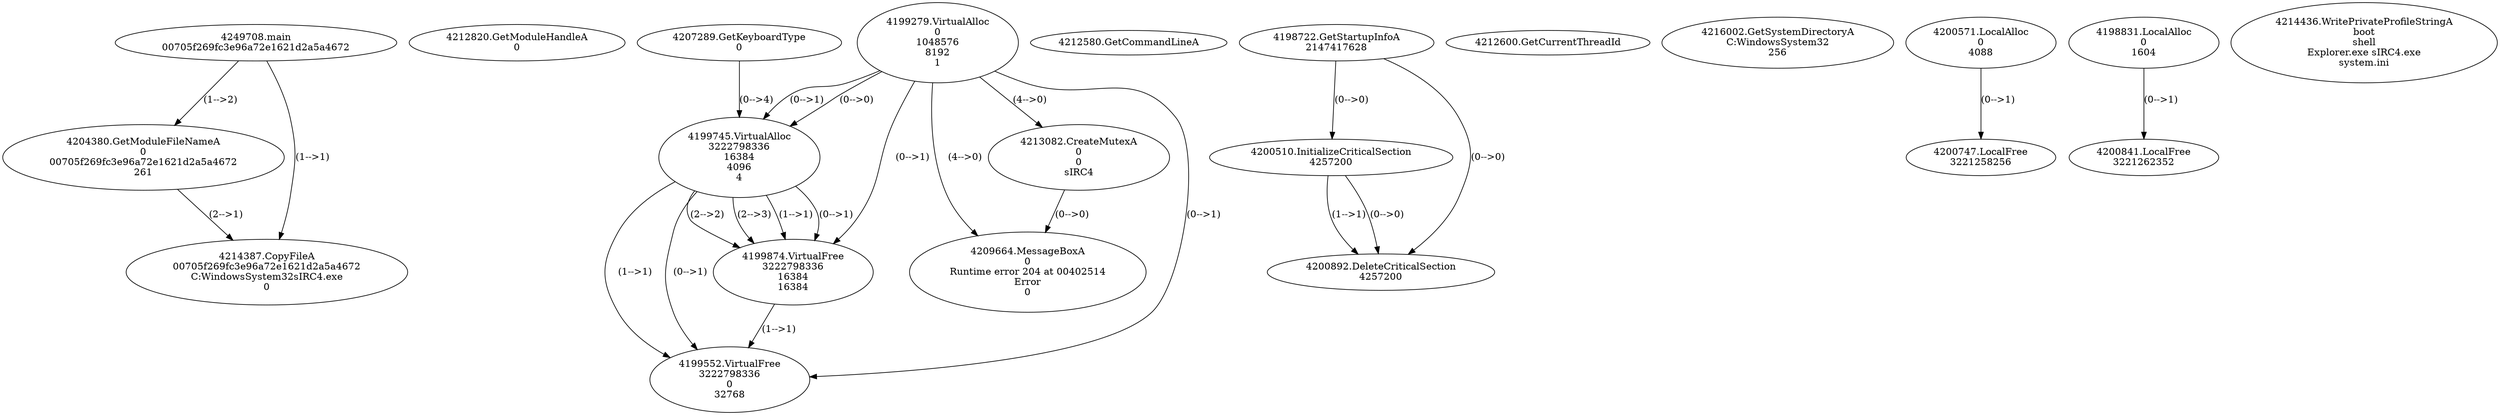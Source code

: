 // Global SCDG with merge call
digraph {
	0 [label="4249708.main
00705f269fc3e96a72e1621d2a5a4672"]
	1 [label="4212820.GetModuleHandleA
0"]
	2 [label="4207289.GetKeyboardType
0"]
	3 [label="4212580.GetCommandLineA
"]
	4 [label="4198722.GetStartupInfoA
2147417628"]
	5 [label="4212600.GetCurrentThreadId
"]
	6 [label="4216002.GetSystemDirectoryA
C:\Windows\System32
256"]
	7 [label="4200510.InitializeCriticalSection
4257200"]
	4 -> 7 [label="(0-->0)"]
	8 [label="4200571.LocalAlloc
0
4088"]
	9 [label="4199279.VirtualAlloc
0
1048576
8192
1"]
	10 [label="4198831.LocalAlloc
0
1604"]
	11 [label="4199745.VirtualAlloc
3222798336
16384
4096
4"]
	9 -> 11 [label="(0-->1)"]
	2 -> 11 [label="(0-->4)"]
	9 -> 11 [label="(0-->0)"]
	12 [label="4204380.GetModuleFileNameA
0
00705f269fc3e96a72e1621d2a5a4672
261"]
	0 -> 12 [label="(1-->2)"]
	13 [label="4214387.CopyFileA
00705f269fc3e96a72e1621d2a5a4672
C:\Windows\System32\sIRC4.exe
0"]
	0 -> 13 [label="(1-->1)"]
	12 -> 13 [label="(2-->1)"]
	14 [label="4214436.WritePrivateProfileStringA
boot
shell
Explorer.exe sIRC4.exe
system.ini"]
	15 [label="4213082.CreateMutexA
0
0
sIRC4"]
	9 -> 15 [label="(4-->0)"]
	16 [label="4199874.VirtualFree
3222798336
16384
16384"]
	9 -> 16 [label="(0-->1)"]
	11 -> 16 [label="(1-->1)"]
	11 -> 16 [label="(0-->1)"]
	11 -> 16 [label="(2-->2)"]
	11 -> 16 [label="(2-->3)"]
	17 [label="4199552.VirtualFree
3222798336
0
32768"]
	9 -> 17 [label="(0-->1)"]
	11 -> 17 [label="(1-->1)"]
	11 -> 17 [label="(0-->1)"]
	16 -> 17 [label="(1-->1)"]
	18 [label="4209664.MessageBoxA
0
Runtime error 204 at 00402514
Error
0"]
	9 -> 18 [label="(4-->0)"]
	15 -> 18 [label="(0-->0)"]
	19 [label="4200747.LocalFree
3221258256"]
	8 -> 19 [label="(0-->1)"]
	20 [label="4200841.LocalFree
3221262352"]
	10 -> 20 [label="(0-->1)"]
	21 [label="4200892.DeleteCriticalSection
4257200"]
	7 -> 21 [label="(1-->1)"]
	4 -> 21 [label="(0-->0)"]
	7 -> 21 [label="(0-->0)"]
}
